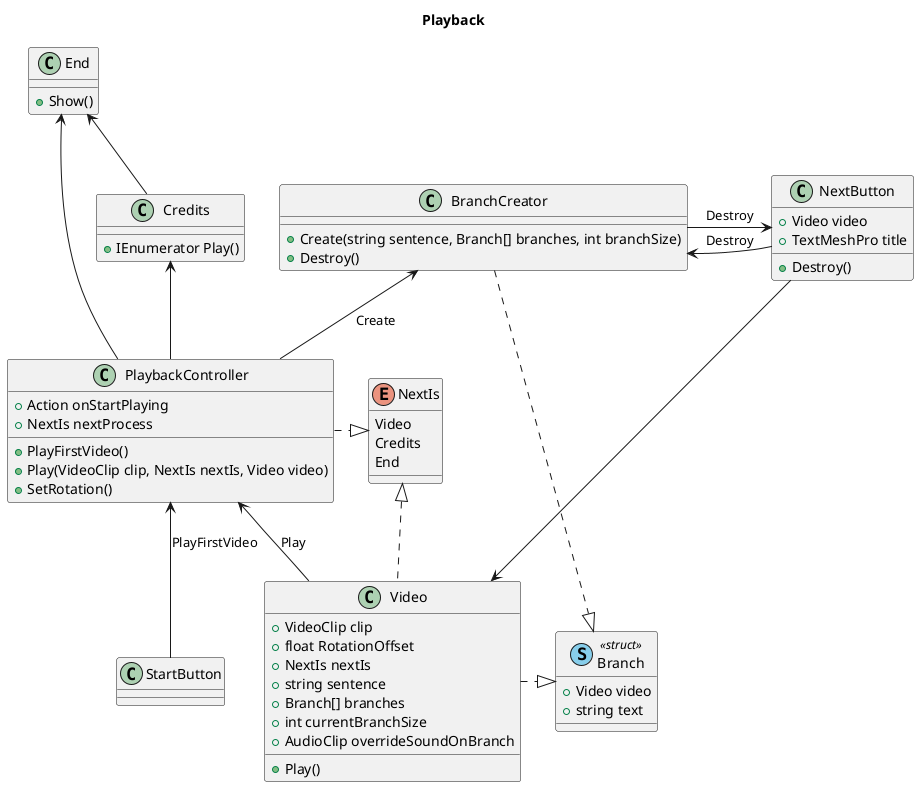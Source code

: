 @startuml

title Playback

class PlaybackController {
    +Action onStartPlaying
    +NextIs nextProcess
    +PlayFirstVideo()
    +Play(VideoClip clip, NextIs nextIs, Video video)
    +SetRotation()
}

enum NextIs {
    Video
    Credits
    End
}

class Branch << (S,skyblue) struct >> {
    +Video video
    +string text
}

class Video {
    +VideoClip clip
    +float RotationOffset
    +NextIs nextIs
    +string sentence
    +Branch[] branches
    +int currentBranchSize
    +AudioClip overrideSoundOnBranch
    +Play()
}

class BranchCreator {
    +Create(string sentence, Branch[] branches, int branchSize)
    +Destroy()
}

class NextButton {
    +Video video
    +TextMeshPro title
    +Destroy()
}

class Credits {
    +IEnumerator Play()
}

class End {
    +Show()
}

StartButton -up-> PlaybackController : PlayFirstVideo
BranchCreator <-- PlaybackController : Create
BranchCreator .-|> Branch
Video -up-> PlaybackController : Play
End <-left- PlaybackController
Credits <-down- PlaybackController
NextButton -> Video
Credits -up-> End
Video .right|> Branch
BranchCreator -> NextButton : Destroy
BranchCreator <- NextButton : Destroy
PlaybackController .|> NextIs
NextIs <|-. Video

@enduml
